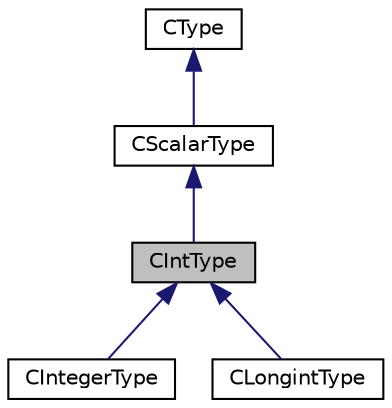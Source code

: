 digraph "CIntType"
{
  edge [fontname="Helvetica",fontsize="10",labelfontname="Helvetica",labelfontsize="10"];
  node [fontname="Helvetica",fontsize="10",shape=record];
  Node0 [label="CIntType",height=0.2,width=0.4,color="black", fillcolor="grey75", style="filled", fontcolor="black"];
  Node1 -> Node0 [dir="back",color="midnightblue",fontsize="10",style="solid",fontname="Helvetica"];
  Node1 [label="CScalarType",height=0.2,width=0.4,color="black", fillcolor="white", style="filled",URL="$classCScalarType.html",tooltip="abstract base class for scalar types "];
  Node2 -> Node1 [dir="back",color="midnightblue",fontsize="10",style="solid",fontname="Helvetica"];
  Node2 [label="CType",height=0.2,width=0.4,color="black", fillcolor="white", style="filled",URL="$classCType.html",tooltip="SnuPL base type. "];
  Node0 -> Node3 [dir="back",color="midnightblue",fontsize="10",style="solid",fontname="Helvetica"];
  Node3 [label="CIntegerType",height=0.2,width=0.4,color="black", fillcolor="white", style="filled",URL="$classCIntegerType.html",tooltip="integer type "];
  Node0 -> Node4 [dir="back",color="midnightblue",fontsize="10",style="solid",fontname="Helvetica"];
  Node4 [label="CLongintType",height=0.2,width=0.4,color="black", fillcolor="white", style="filled",URL="$classCLongintType.html",tooltip="longint type "];
}
